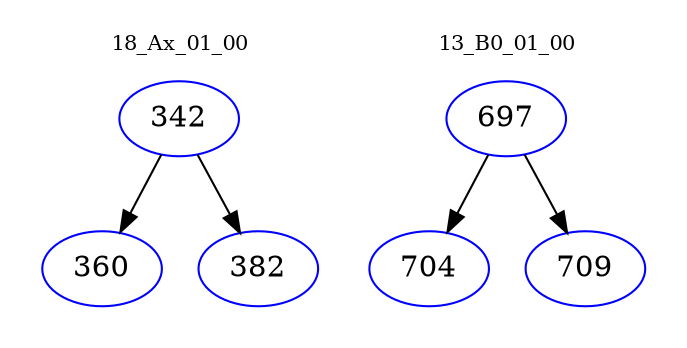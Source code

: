 digraph{
subgraph cluster_0 {
color = white
label = "18_Ax_01_00";
fontsize=10;
T0_342 [label="342", color="blue"]
T0_342 -> T0_360 [color="black"]
T0_360 [label="360", color="blue"]
T0_342 -> T0_382 [color="black"]
T0_382 [label="382", color="blue"]
}
subgraph cluster_1 {
color = white
label = "13_B0_01_00";
fontsize=10;
T1_697 [label="697", color="blue"]
T1_697 -> T1_704 [color="black"]
T1_704 [label="704", color="blue"]
T1_697 -> T1_709 [color="black"]
T1_709 [label="709", color="blue"]
}
}
